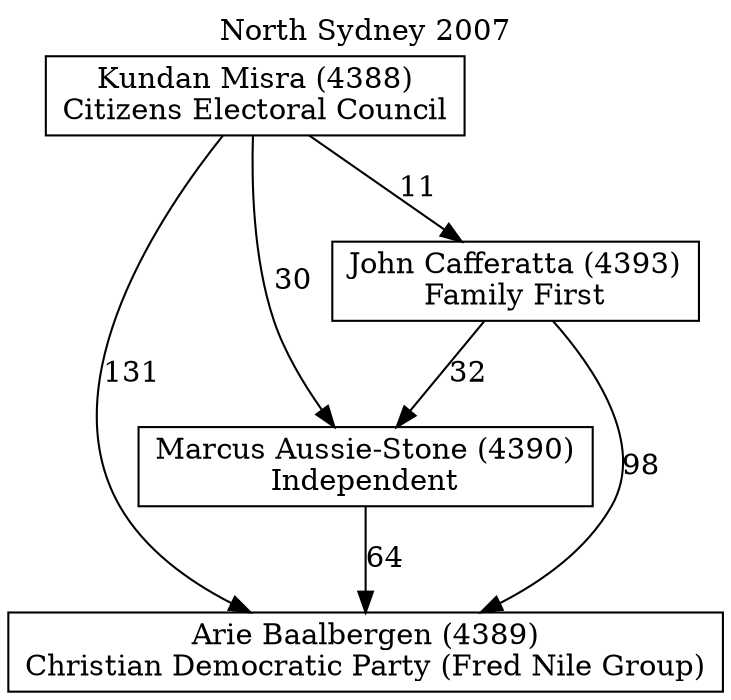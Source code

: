 // House preference flow
digraph "Arie Baalbergen (4389)_North Sydney_2007" {
	graph [label="North Sydney 2007" labelloc=t mclimit=10]
	node [shape=box]
	"Arie Baalbergen (4389)" [label="Arie Baalbergen (4389)
Christian Democratic Party (Fred Nile Group)"]
	"Marcus Aussie-Stone (4390)" [label="Marcus Aussie-Stone (4390)
Independent"]
	"John Cafferatta (4393)" [label="John Cafferatta (4393)
Family First"]
	"Kundan Misra (4388)" [label="Kundan Misra (4388)
Citizens Electoral Council"]
	"Marcus Aussie-Stone (4390)" -> "Arie Baalbergen (4389)" [label=64]
	"John Cafferatta (4393)" -> "Marcus Aussie-Stone (4390)" [label=32]
	"Kundan Misra (4388)" -> "John Cafferatta (4393)" [label=11]
	"John Cafferatta (4393)" -> "Arie Baalbergen (4389)" [label=98]
	"Kundan Misra (4388)" -> "Arie Baalbergen (4389)" [label=131]
	"Kundan Misra (4388)" -> "Marcus Aussie-Stone (4390)" [label=30]
}

